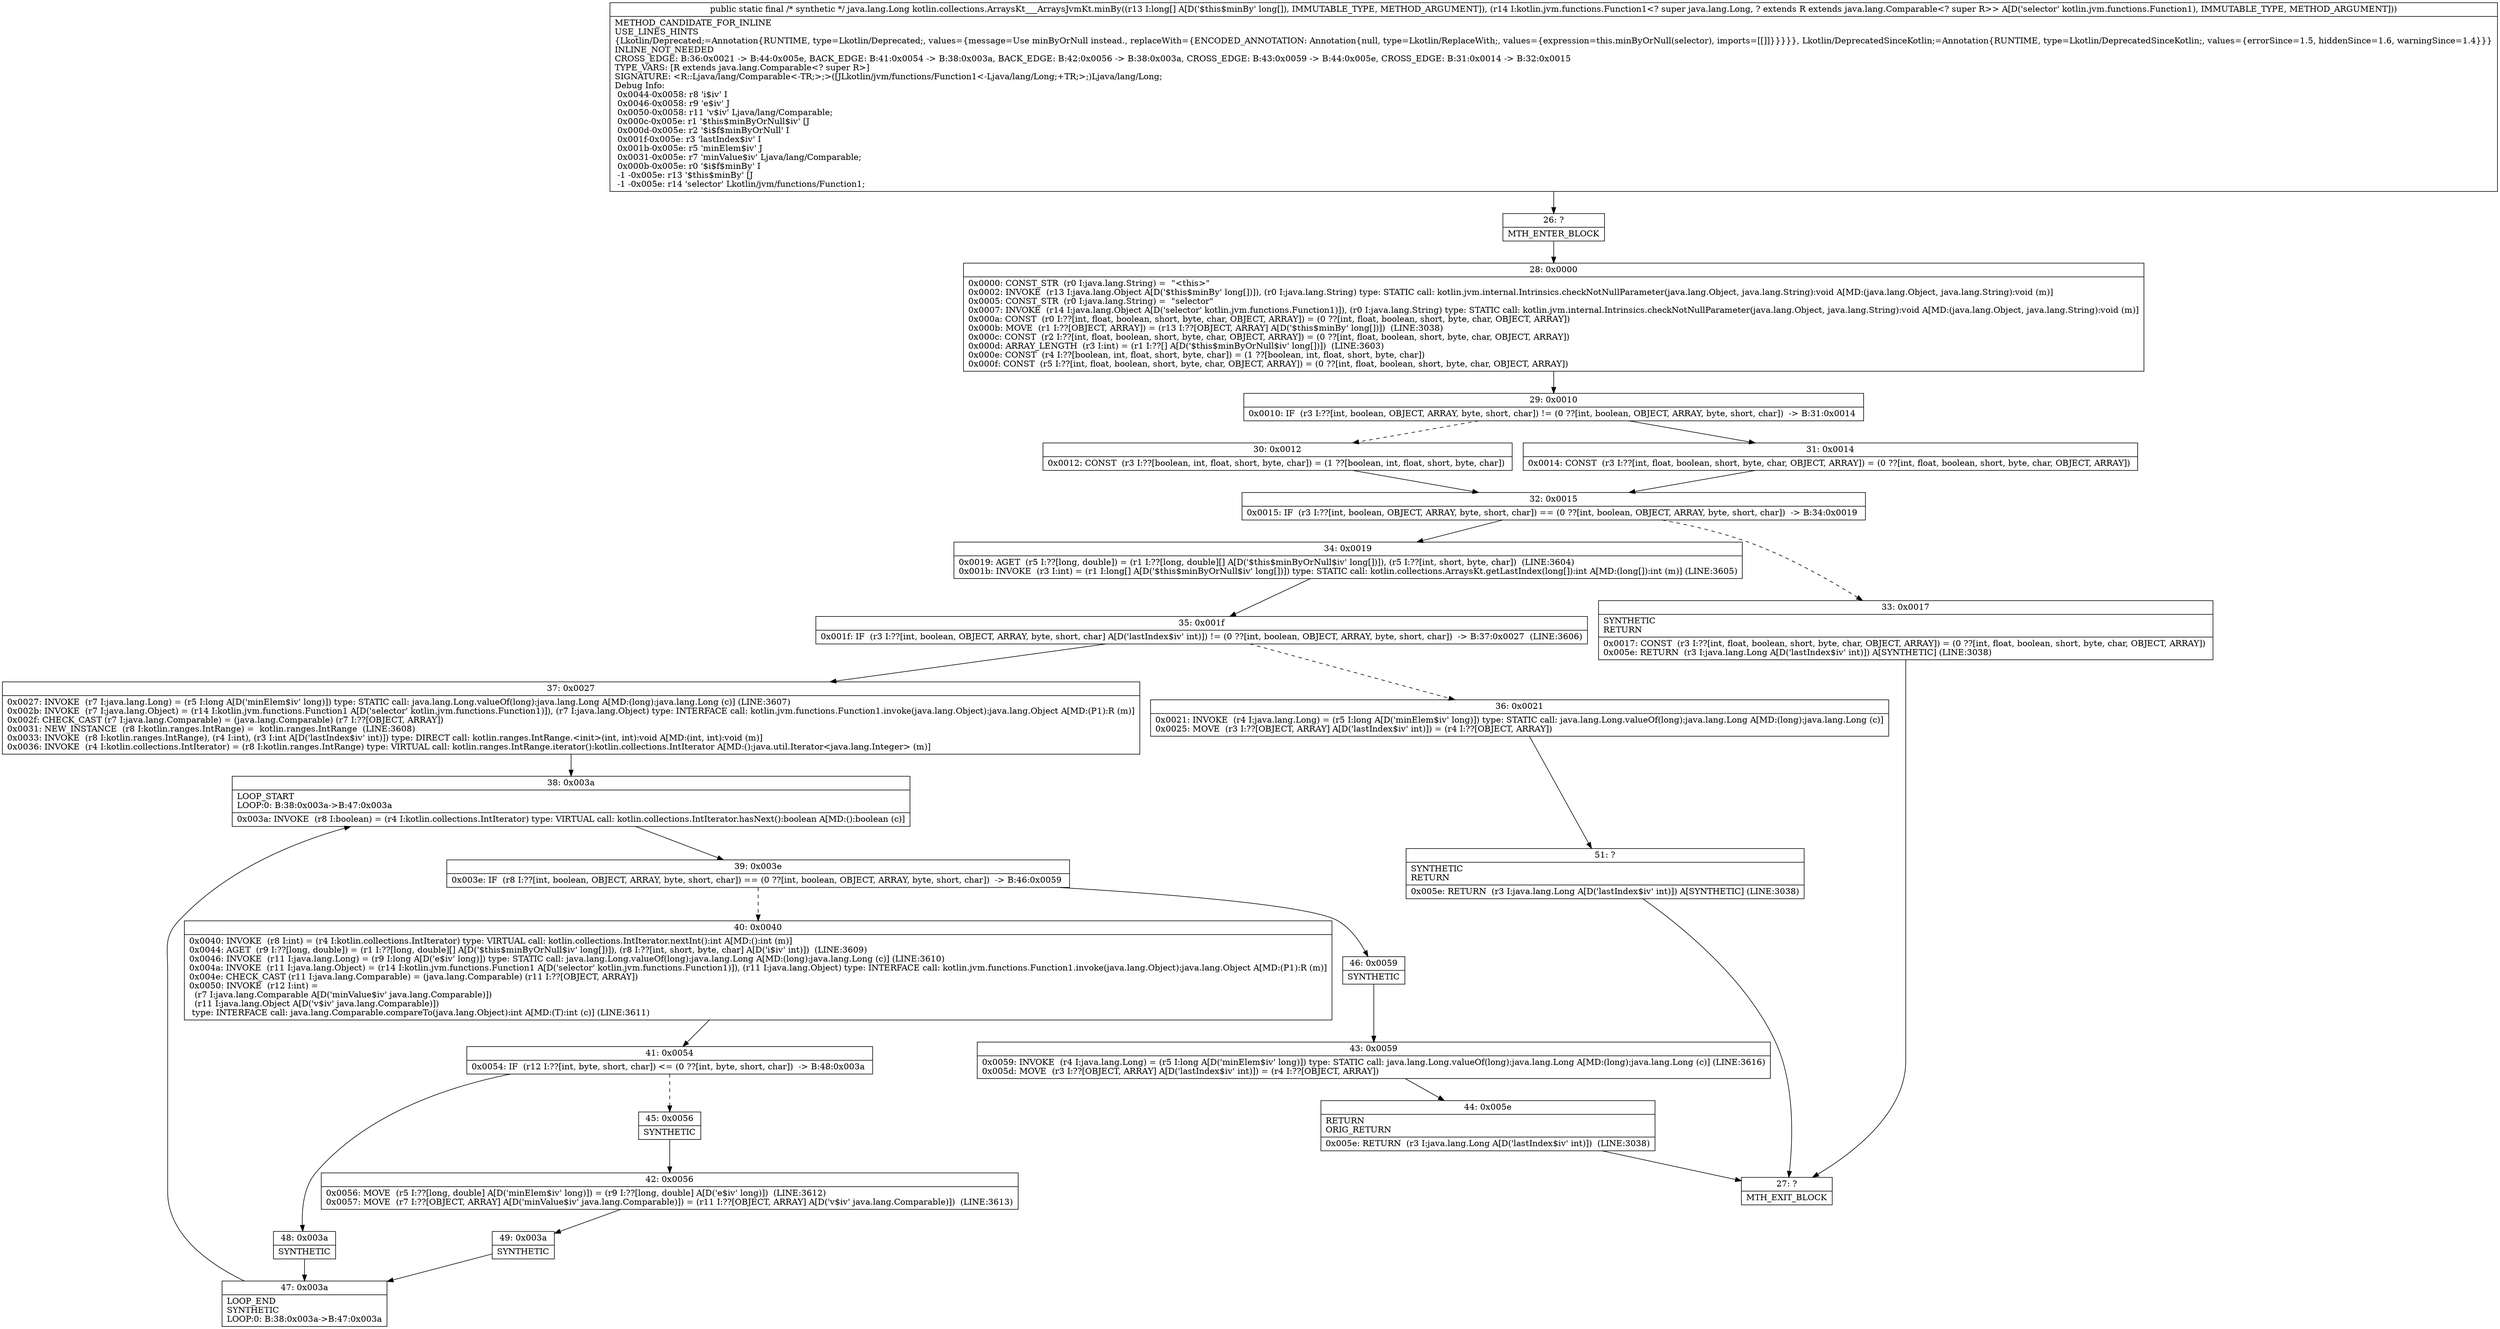 digraph "CFG forkotlin.collections.ArraysKt___ArraysJvmKt.minBy([JLkotlin\/jvm\/functions\/Function1;)Ljava\/lang\/Long;" {
Node_26 [shape=record,label="{26\:\ ?|MTH_ENTER_BLOCK\l}"];
Node_28 [shape=record,label="{28\:\ 0x0000|0x0000: CONST_STR  (r0 I:java.lang.String) =  \"\<this\>\" \l0x0002: INVOKE  (r13 I:java.lang.Object A[D('$this$minBy' long[])]), (r0 I:java.lang.String) type: STATIC call: kotlin.jvm.internal.Intrinsics.checkNotNullParameter(java.lang.Object, java.lang.String):void A[MD:(java.lang.Object, java.lang.String):void (m)]\l0x0005: CONST_STR  (r0 I:java.lang.String) =  \"selector\" \l0x0007: INVOKE  (r14 I:java.lang.Object A[D('selector' kotlin.jvm.functions.Function1)]), (r0 I:java.lang.String) type: STATIC call: kotlin.jvm.internal.Intrinsics.checkNotNullParameter(java.lang.Object, java.lang.String):void A[MD:(java.lang.Object, java.lang.String):void (m)]\l0x000a: CONST  (r0 I:??[int, float, boolean, short, byte, char, OBJECT, ARRAY]) = (0 ??[int, float, boolean, short, byte, char, OBJECT, ARRAY]) \l0x000b: MOVE  (r1 I:??[OBJECT, ARRAY]) = (r13 I:??[OBJECT, ARRAY] A[D('$this$minBy' long[])])  (LINE:3038)\l0x000c: CONST  (r2 I:??[int, float, boolean, short, byte, char, OBJECT, ARRAY]) = (0 ??[int, float, boolean, short, byte, char, OBJECT, ARRAY]) \l0x000d: ARRAY_LENGTH  (r3 I:int) = (r1 I:??[] A[D('$this$minByOrNull$iv' long[])])  (LINE:3603)\l0x000e: CONST  (r4 I:??[boolean, int, float, short, byte, char]) = (1 ??[boolean, int, float, short, byte, char]) \l0x000f: CONST  (r5 I:??[int, float, boolean, short, byte, char, OBJECT, ARRAY]) = (0 ??[int, float, boolean, short, byte, char, OBJECT, ARRAY]) \l}"];
Node_29 [shape=record,label="{29\:\ 0x0010|0x0010: IF  (r3 I:??[int, boolean, OBJECT, ARRAY, byte, short, char]) != (0 ??[int, boolean, OBJECT, ARRAY, byte, short, char])  \-\> B:31:0x0014 \l}"];
Node_30 [shape=record,label="{30\:\ 0x0012|0x0012: CONST  (r3 I:??[boolean, int, float, short, byte, char]) = (1 ??[boolean, int, float, short, byte, char]) \l}"];
Node_32 [shape=record,label="{32\:\ 0x0015|0x0015: IF  (r3 I:??[int, boolean, OBJECT, ARRAY, byte, short, char]) == (0 ??[int, boolean, OBJECT, ARRAY, byte, short, char])  \-\> B:34:0x0019 \l}"];
Node_33 [shape=record,label="{33\:\ 0x0017|SYNTHETIC\lRETURN\l|0x0017: CONST  (r3 I:??[int, float, boolean, short, byte, char, OBJECT, ARRAY]) = (0 ??[int, float, boolean, short, byte, char, OBJECT, ARRAY]) \l0x005e: RETURN  (r3 I:java.lang.Long A[D('lastIndex$iv' int)]) A[SYNTHETIC] (LINE:3038)\l}"];
Node_27 [shape=record,label="{27\:\ ?|MTH_EXIT_BLOCK\l}"];
Node_34 [shape=record,label="{34\:\ 0x0019|0x0019: AGET  (r5 I:??[long, double]) = (r1 I:??[long, double][] A[D('$this$minByOrNull$iv' long[])]), (r5 I:??[int, short, byte, char])  (LINE:3604)\l0x001b: INVOKE  (r3 I:int) = (r1 I:long[] A[D('$this$minByOrNull$iv' long[])]) type: STATIC call: kotlin.collections.ArraysKt.getLastIndex(long[]):int A[MD:(long[]):int (m)] (LINE:3605)\l}"];
Node_35 [shape=record,label="{35\:\ 0x001f|0x001f: IF  (r3 I:??[int, boolean, OBJECT, ARRAY, byte, short, char] A[D('lastIndex$iv' int)]) != (0 ??[int, boolean, OBJECT, ARRAY, byte, short, char])  \-\> B:37:0x0027  (LINE:3606)\l}"];
Node_36 [shape=record,label="{36\:\ 0x0021|0x0021: INVOKE  (r4 I:java.lang.Long) = (r5 I:long A[D('minElem$iv' long)]) type: STATIC call: java.lang.Long.valueOf(long):java.lang.Long A[MD:(long):java.lang.Long (c)]\l0x0025: MOVE  (r3 I:??[OBJECT, ARRAY] A[D('lastIndex$iv' int)]) = (r4 I:??[OBJECT, ARRAY]) \l}"];
Node_51 [shape=record,label="{51\:\ ?|SYNTHETIC\lRETURN\l|0x005e: RETURN  (r3 I:java.lang.Long A[D('lastIndex$iv' int)]) A[SYNTHETIC] (LINE:3038)\l}"];
Node_37 [shape=record,label="{37\:\ 0x0027|0x0027: INVOKE  (r7 I:java.lang.Long) = (r5 I:long A[D('minElem$iv' long)]) type: STATIC call: java.lang.Long.valueOf(long):java.lang.Long A[MD:(long):java.lang.Long (c)] (LINE:3607)\l0x002b: INVOKE  (r7 I:java.lang.Object) = (r14 I:kotlin.jvm.functions.Function1 A[D('selector' kotlin.jvm.functions.Function1)]), (r7 I:java.lang.Object) type: INTERFACE call: kotlin.jvm.functions.Function1.invoke(java.lang.Object):java.lang.Object A[MD:(P1):R (m)]\l0x002f: CHECK_CAST (r7 I:java.lang.Comparable) = (java.lang.Comparable) (r7 I:??[OBJECT, ARRAY]) \l0x0031: NEW_INSTANCE  (r8 I:kotlin.ranges.IntRange) =  kotlin.ranges.IntRange  (LINE:3608)\l0x0033: INVOKE  (r8 I:kotlin.ranges.IntRange), (r4 I:int), (r3 I:int A[D('lastIndex$iv' int)]) type: DIRECT call: kotlin.ranges.IntRange.\<init\>(int, int):void A[MD:(int, int):void (m)]\l0x0036: INVOKE  (r4 I:kotlin.collections.IntIterator) = (r8 I:kotlin.ranges.IntRange) type: VIRTUAL call: kotlin.ranges.IntRange.iterator():kotlin.collections.IntIterator A[MD:():java.util.Iterator\<java.lang.Integer\> (m)]\l}"];
Node_38 [shape=record,label="{38\:\ 0x003a|LOOP_START\lLOOP:0: B:38:0x003a\-\>B:47:0x003a\l|0x003a: INVOKE  (r8 I:boolean) = (r4 I:kotlin.collections.IntIterator) type: VIRTUAL call: kotlin.collections.IntIterator.hasNext():boolean A[MD:():boolean (c)]\l}"];
Node_39 [shape=record,label="{39\:\ 0x003e|0x003e: IF  (r8 I:??[int, boolean, OBJECT, ARRAY, byte, short, char]) == (0 ??[int, boolean, OBJECT, ARRAY, byte, short, char])  \-\> B:46:0x0059 \l}"];
Node_40 [shape=record,label="{40\:\ 0x0040|0x0040: INVOKE  (r8 I:int) = (r4 I:kotlin.collections.IntIterator) type: VIRTUAL call: kotlin.collections.IntIterator.nextInt():int A[MD:():int (m)]\l0x0044: AGET  (r9 I:??[long, double]) = (r1 I:??[long, double][] A[D('$this$minByOrNull$iv' long[])]), (r8 I:??[int, short, byte, char] A[D('i$iv' int)])  (LINE:3609)\l0x0046: INVOKE  (r11 I:java.lang.Long) = (r9 I:long A[D('e$iv' long)]) type: STATIC call: java.lang.Long.valueOf(long):java.lang.Long A[MD:(long):java.lang.Long (c)] (LINE:3610)\l0x004a: INVOKE  (r11 I:java.lang.Object) = (r14 I:kotlin.jvm.functions.Function1 A[D('selector' kotlin.jvm.functions.Function1)]), (r11 I:java.lang.Object) type: INTERFACE call: kotlin.jvm.functions.Function1.invoke(java.lang.Object):java.lang.Object A[MD:(P1):R (m)]\l0x004e: CHECK_CAST (r11 I:java.lang.Comparable) = (java.lang.Comparable) (r11 I:??[OBJECT, ARRAY]) \l0x0050: INVOKE  (r12 I:int) = \l  (r7 I:java.lang.Comparable A[D('minValue$iv' java.lang.Comparable)])\l  (r11 I:java.lang.Object A[D('v$iv' java.lang.Comparable)])\l type: INTERFACE call: java.lang.Comparable.compareTo(java.lang.Object):int A[MD:(T):int (c)] (LINE:3611)\l}"];
Node_41 [shape=record,label="{41\:\ 0x0054|0x0054: IF  (r12 I:??[int, byte, short, char]) \<= (0 ??[int, byte, short, char])  \-\> B:48:0x003a \l}"];
Node_45 [shape=record,label="{45\:\ 0x0056|SYNTHETIC\l}"];
Node_42 [shape=record,label="{42\:\ 0x0056|0x0056: MOVE  (r5 I:??[long, double] A[D('minElem$iv' long)]) = (r9 I:??[long, double] A[D('e$iv' long)])  (LINE:3612)\l0x0057: MOVE  (r7 I:??[OBJECT, ARRAY] A[D('minValue$iv' java.lang.Comparable)]) = (r11 I:??[OBJECT, ARRAY] A[D('v$iv' java.lang.Comparable)])  (LINE:3613)\l}"];
Node_49 [shape=record,label="{49\:\ 0x003a|SYNTHETIC\l}"];
Node_47 [shape=record,label="{47\:\ 0x003a|LOOP_END\lSYNTHETIC\lLOOP:0: B:38:0x003a\-\>B:47:0x003a\l}"];
Node_48 [shape=record,label="{48\:\ 0x003a|SYNTHETIC\l}"];
Node_46 [shape=record,label="{46\:\ 0x0059|SYNTHETIC\l}"];
Node_43 [shape=record,label="{43\:\ 0x0059|0x0059: INVOKE  (r4 I:java.lang.Long) = (r5 I:long A[D('minElem$iv' long)]) type: STATIC call: java.lang.Long.valueOf(long):java.lang.Long A[MD:(long):java.lang.Long (c)] (LINE:3616)\l0x005d: MOVE  (r3 I:??[OBJECT, ARRAY] A[D('lastIndex$iv' int)]) = (r4 I:??[OBJECT, ARRAY]) \l}"];
Node_44 [shape=record,label="{44\:\ 0x005e|RETURN\lORIG_RETURN\l|0x005e: RETURN  (r3 I:java.lang.Long A[D('lastIndex$iv' int)])  (LINE:3038)\l}"];
Node_31 [shape=record,label="{31\:\ 0x0014|0x0014: CONST  (r3 I:??[int, float, boolean, short, byte, char, OBJECT, ARRAY]) = (0 ??[int, float, boolean, short, byte, char, OBJECT, ARRAY]) \l}"];
MethodNode[shape=record,label="{public static final \/* synthetic *\/ java.lang.Long kotlin.collections.ArraysKt___ArraysJvmKt.minBy((r13 I:long[] A[D('$this$minBy' long[]), IMMUTABLE_TYPE, METHOD_ARGUMENT]), (r14 I:kotlin.jvm.functions.Function1\<? super java.lang.Long, ? extends R extends java.lang.Comparable\<? super R\>\> A[D('selector' kotlin.jvm.functions.Function1), IMMUTABLE_TYPE, METHOD_ARGUMENT]))  | METHOD_CANDIDATE_FOR_INLINE\lUSE_LINES_HINTS\l\{Lkotlin\/Deprecated;=Annotation\{RUNTIME, type=Lkotlin\/Deprecated;, values=\{message=Use minByOrNull instead., replaceWith=\{ENCODED_ANNOTATION: Annotation\{null, type=Lkotlin\/ReplaceWith;, values=\{expression=this.minByOrNull(selector), imports=[[]]\}\}\}\}\}, Lkotlin\/DeprecatedSinceKotlin;=Annotation\{RUNTIME, type=Lkotlin\/DeprecatedSinceKotlin;, values=\{errorSince=1.5, hiddenSince=1.6, warningSince=1.4\}\}\}\lINLINE_NOT_NEEDED\lCROSS_EDGE: B:36:0x0021 \-\> B:44:0x005e, BACK_EDGE: B:41:0x0054 \-\> B:38:0x003a, BACK_EDGE: B:42:0x0056 \-\> B:38:0x003a, CROSS_EDGE: B:43:0x0059 \-\> B:44:0x005e, CROSS_EDGE: B:31:0x0014 \-\> B:32:0x0015\lTYPE_VARS: [R extends java.lang.Comparable\<? super R\>]\lSIGNATURE: \<R::Ljava\/lang\/Comparable\<\-TR;\>;\>([JLkotlin\/jvm\/functions\/Function1\<\-Ljava\/lang\/Long;+TR;\>;)Ljava\/lang\/Long;\lDebug Info:\l  0x0044\-0x0058: r8 'i$iv' I\l  0x0046\-0x0058: r9 'e$iv' J\l  0x0050\-0x0058: r11 'v$iv' Ljava\/lang\/Comparable;\l  0x000c\-0x005e: r1 '$this$minByOrNull$iv' [J\l  0x000d\-0x005e: r2 '$i$f$minByOrNull' I\l  0x001f\-0x005e: r3 'lastIndex$iv' I\l  0x001b\-0x005e: r5 'minElem$iv' J\l  0x0031\-0x005e: r7 'minValue$iv' Ljava\/lang\/Comparable;\l  0x000b\-0x005e: r0 '$i$f$minBy' I\l  \-1 \-0x005e: r13 '$this$minBy' [J\l  \-1 \-0x005e: r14 'selector' Lkotlin\/jvm\/functions\/Function1;\l}"];
MethodNode -> Node_26;Node_26 -> Node_28;
Node_28 -> Node_29;
Node_29 -> Node_30[style=dashed];
Node_29 -> Node_31;
Node_30 -> Node_32;
Node_32 -> Node_33[style=dashed];
Node_32 -> Node_34;
Node_33 -> Node_27;
Node_34 -> Node_35;
Node_35 -> Node_36[style=dashed];
Node_35 -> Node_37;
Node_36 -> Node_51;
Node_51 -> Node_27;
Node_37 -> Node_38;
Node_38 -> Node_39;
Node_39 -> Node_40[style=dashed];
Node_39 -> Node_46;
Node_40 -> Node_41;
Node_41 -> Node_45[style=dashed];
Node_41 -> Node_48;
Node_45 -> Node_42;
Node_42 -> Node_49;
Node_49 -> Node_47;
Node_47 -> Node_38;
Node_48 -> Node_47;
Node_46 -> Node_43;
Node_43 -> Node_44;
Node_44 -> Node_27;
Node_31 -> Node_32;
}

